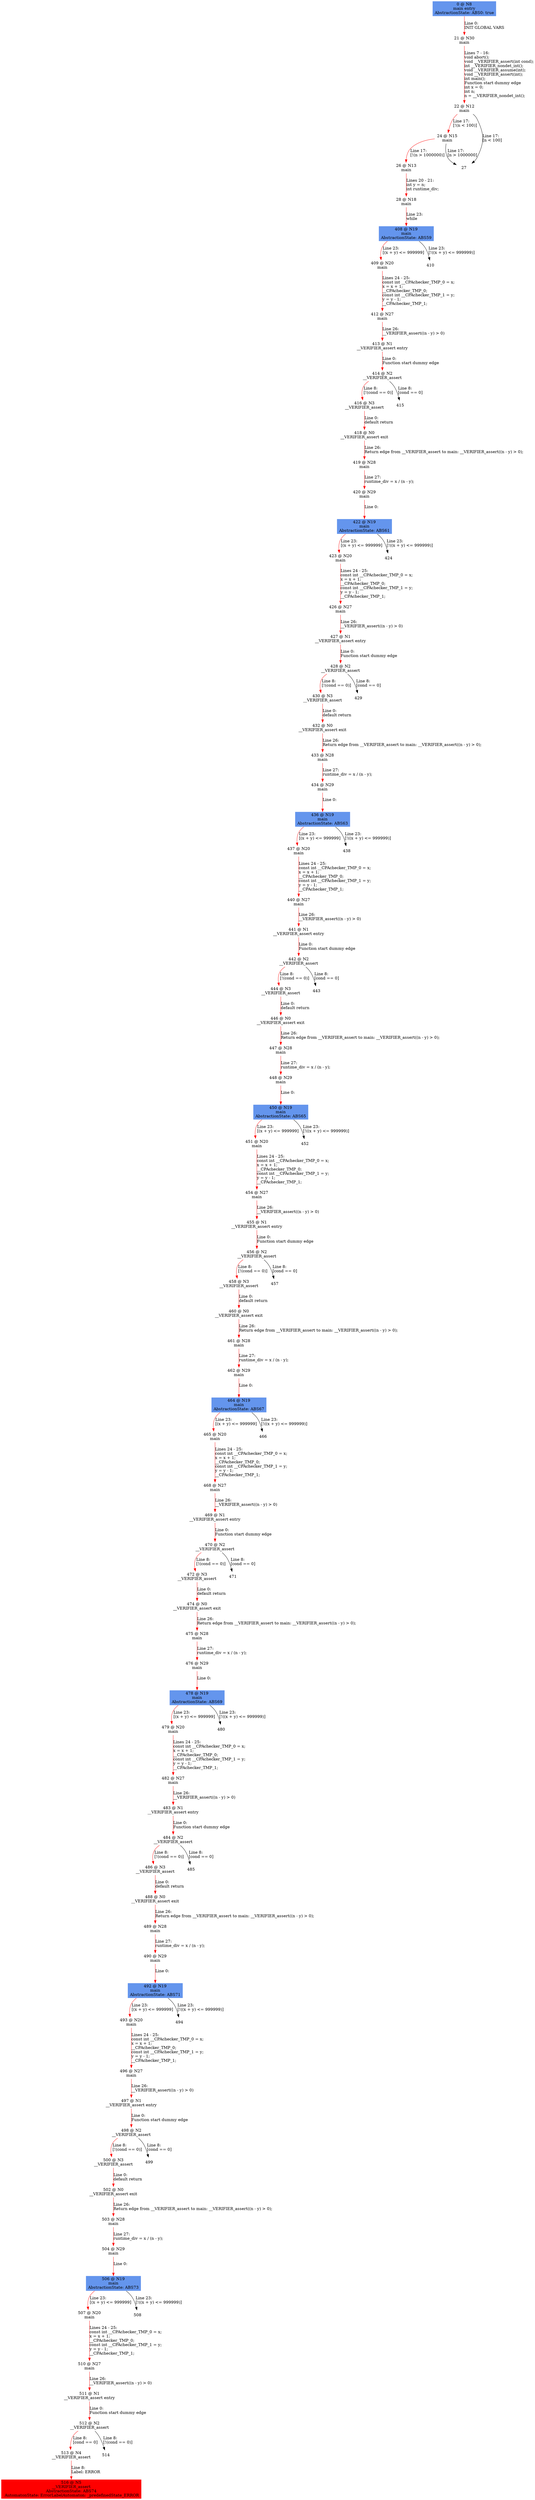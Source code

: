 digraph ARG {
node [style="filled" shape="box" color="white"]
0 [fillcolor="cornflowerblue" label="0 @ N8\nmain entry\nAbstractionState: ABS0: true\n" id="0"]
21 [label="21 @ N30\nmain\n" id="21"]
22 [label="22 @ N12\nmain\n" id="22"]
24 [label="24 @ N15\nmain\n" id="24"]
26 [label="26 @ N13\nmain\n" id="26"]
28 [label="28 @ N18\nmain\n" id="28"]
408 [fillcolor="cornflowerblue" label="408 @ N19\nmain\nAbstractionState: ABS59\n" id="408"]
409 [label="409 @ N20\nmain\n" id="409"]
412 [label="412 @ N27\nmain\n" id="412"]
413 [label="413 @ N1\n__VERIFIER_assert entry\n" id="413"]
414 [label="414 @ N2\n__VERIFIER_assert\n" id="414"]
416 [label="416 @ N3\n__VERIFIER_assert\n" id="416"]
418 [label="418 @ N0\n__VERIFIER_assert exit\n" id="418"]
419 [label="419 @ N28\nmain\n" id="419"]
420 [label="420 @ N29\nmain\n" id="420"]
422 [fillcolor="cornflowerblue" label="422 @ N19\nmain\nAbstractionState: ABS61\n" id="422"]
423 [label="423 @ N20\nmain\n" id="423"]
426 [label="426 @ N27\nmain\n" id="426"]
427 [label="427 @ N1\n__VERIFIER_assert entry\n" id="427"]
428 [label="428 @ N2\n__VERIFIER_assert\n" id="428"]
430 [label="430 @ N3\n__VERIFIER_assert\n" id="430"]
432 [label="432 @ N0\n__VERIFIER_assert exit\n" id="432"]
433 [label="433 @ N28\nmain\n" id="433"]
434 [label="434 @ N29\nmain\n" id="434"]
436 [fillcolor="cornflowerblue" label="436 @ N19\nmain\nAbstractionState: ABS63\n" id="436"]
437 [label="437 @ N20\nmain\n" id="437"]
440 [label="440 @ N27\nmain\n" id="440"]
441 [label="441 @ N1\n__VERIFIER_assert entry\n" id="441"]
442 [label="442 @ N2\n__VERIFIER_assert\n" id="442"]
444 [label="444 @ N3\n__VERIFIER_assert\n" id="444"]
446 [label="446 @ N0\n__VERIFIER_assert exit\n" id="446"]
447 [label="447 @ N28\nmain\n" id="447"]
448 [label="448 @ N29\nmain\n" id="448"]
450 [fillcolor="cornflowerblue" label="450 @ N19\nmain\nAbstractionState: ABS65\n" id="450"]
451 [label="451 @ N20\nmain\n" id="451"]
454 [label="454 @ N27\nmain\n" id="454"]
455 [label="455 @ N1\n__VERIFIER_assert entry\n" id="455"]
456 [label="456 @ N2\n__VERIFIER_assert\n" id="456"]
458 [label="458 @ N3\n__VERIFIER_assert\n" id="458"]
460 [label="460 @ N0\n__VERIFIER_assert exit\n" id="460"]
461 [label="461 @ N28\nmain\n" id="461"]
462 [label="462 @ N29\nmain\n" id="462"]
464 [fillcolor="cornflowerblue" label="464 @ N19\nmain\nAbstractionState: ABS67\n" id="464"]
465 [label="465 @ N20\nmain\n" id="465"]
468 [label="468 @ N27\nmain\n" id="468"]
469 [label="469 @ N1\n__VERIFIER_assert entry\n" id="469"]
470 [label="470 @ N2\n__VERIFIER_assert\n" id="470"]
472 [label="472 @ N3\n__VERIFIER_assert\n" id="472"]
474 [label="474 @ N0\n__VERIFIER_assert exit\n" id="474"]
475 [label="475 @ N28\nmain\n" id="475"]
476 [label="476 @ N29\nmain\n" id="476"]
478 [fillcolor="cornflowerblue" label="478 @ N19\nmain\nAbstractionState: ABS69\n" id="478"]
479 [label="479 @ N20\nmain\n" id="479"]
482 [label="482 @ N27\nmain\n" id="482"]
483 [label="483 @ N1\n__VERIFIER_assert entry\n" id="483"]
484 [label="484 @ N2\n__VERIFIER_assert\n" id="484"]
486 [label="486 @ N3\n__VERIFIER_assert\n" id="486"]
488 [label="488 @ N0\n__VERIFIER_assert exit\n" id="488"]
489 [label="489 @ N28\nmain\n" id="489"]
490 [label="490 @ N29\nmain\n" id="490"]
492 [fillcolor="cornflowerblue" label="492 @ N19\nmain\nAbstractionState: ABS71\n" id="492"]
493 [label="493 @ N20\nmain\n" id="493"]
496 [label="496 @ N27\nmain\n" id="496"]
497 [label="497 @ N1\n__VERIFIER_assert entry\n" id="497"]
498 [label="498 @ N2\n__VERIFIER_assert\n" id="498"]
500 [label="500 @ N3\n__VERIFIER_assert\n" id="500"]
502 [label="502 @ N0\n__VERIFIER_assert exit\n" id="502"]
503 [label="503 @ N28\nmain\n" id="503"]
504 [label="504 @ N29\nmain\n" id="504"]
506 [fillcolor="cornflowerblue" label="506 @ N19\nmain\nAbstractionState: ABS73\n" id="506"]
507 [label="507 @ N20\nmain\n" id="507"]
510 [label="510 @ N27\nmain\n" id="510"]
511 [label="511 @ N1\n__VERIFIER_assert entry\n" id="511"]
512 [label="512 @ N2\n__VERIFIER_assert\n" id="512"]
513 [label="513 @ N4\n__VERIFIER_assert\n" id="513"]
516 [fillcolor="red" label="516 @ N5\n__VERIFIER_assert\nAbstractionState: ABS74\n AutomatonState: ErrorLabelAutomaton: _predefinedState_ERROR\n" id="516"]
0 -> 21 [color="red" label="Line 0: \lINIT GLOBAL VARS\l" id="0 -> 21"]
21 -> 22 [color="red" label="Lines 7 - 16: \lvoid abort();\lvoid __VERIFIER_assert(int cond);\lint __VERIFIER_nondet_int();\lvoid __VERIFIER_assume(int);\lvoid __VERIFIER_assert(int);\lint main();\lFunction start dummy edge\lint x = 0;\lint n;\ln = __VERIFIER_nondet_int();\l" id="21 -> 22"]
22 -> 24 [color="red" label="Line 17: \l[!(n < 100)]\l" id="22 -> 24"]
22 -> 27 [label="Line 17: \l[n < 100]\l" id="22 -> 27"]
24 -> 26 [color="red" label="Line 17: \l[!(n > 1000000)]\l" id="24 -> 26"]
24 -> 27 [label="Line 17: \l[n > 1000000]\l" id="24 -> 27"]
26 -> 28 [color="red" label="Lines 20 - 21: \lint y = n;\lint runtime_div;\l" id="26 -> 28"]
28 -> 408 [color="red" label="Line 23: \lwhile\l" id="28 -> 408"]
408 -> 409 [color="red" label="Line 23: \l[(x + y) <= 999999]\l" id="408 -> 409"]
408 -> 410 [label="Line 23: \l[!((x + y) <= 999999)]\l" id="408 -> 410"]
409 -> 412 [color="red" label="Lines 24 - 25: \lconst int __CPAchecker_TMP_0 = x;\lx = x + 1;\l__CPAchecker_TMP_0;\lconst int __CPAchecker_TMP_1 = y;\ly = y - 1;\l__CPAchecker_TMP_1;\l" id="409 -> 412"]
412 -> 413 [color="red" label="Line 26: \l__VERIFIER_assert((n - y) > 0)\l" id="412 -> 413"]
413 -> 414 [color="red" label="Line 0: \lFunction start dummy edge\l" id="413 -> 414"]
414 -> 415 [label="Line 8: \l[cond == 0]\l" id="414 -> 415"]
414 -> 416 [color="red" label="Line 8: \l[!(cond == 0)]\l" id="414 -> 416"]
416 -> 418 [color="red" label="Line 0: \ldefault return\l" id="416 -> 418"]
418 -> 419 [color="red" label="Line 26: \lReturn edge from __VERIFIER_assert to main: __VERIFIER_assert((n - y) > 0);\l" id="418 -> 419"]
419 -> 420 [color="red" label="Line 27: \lruntime_div = x / (n - y);\l" id="419 -> 420"]
420 -> 422 [color="red" label="Line 0: \l\l" id="420 -> 422"]
422 -> 423 [color="red" label="Line 23: \l[(x + y) <= 999999]\l" id="422 -> 423"]
422 -> 424 [label="Line 23: \l[!((x + y) <= 999999)]\l" id="422 -> 424"]
423 -> 426 [color="red" label="Lines 24 - 25: \lconst int __CPAchecker_TMP_0 = x;\lx = x + 1;\l__CPAchecker_TMP_0;\lconst int __CPAchecker_TMP_1 = y;\ly = y - 1;\l__CPAchecker_TMP_1;\l" id="423 -> 426"]
426 -> 427 [color="red" label="Line 26: \l__VERIFIER_assert((n - y) > 0)\l" id="426 -> 427"]
427 -> 428 [color="red" label="Line 0: \lFunction start dummy edge\l" id="427 -> 428"]
428 -> 429 [label="Line 8: \l[cond == 0]\l" id="428 -> 429"]
428 -> 430 [color="red" label="Line 8: \l[!(cond == 0)]\l" id="428 -> 430"]
430 -> 432 [color="red" label="Line 0: \ldefault return\l" id="430 -> 432"]
432 -> 433 [color="red" label="Line 26: \lReturn edge from __VERIFIER_assert to main: __VERIFIER_assert((n - y) > 0);\l" id="432 -> 433"]
433 -> 434 [color="red" label="Line 27: \lruntime_div = x / (n - y);\l" id="433 -> 434"]
434 -> 436 [color="red" label="Line 0: \l\l" id="434 -> 436"]
436 -> 437 [color="red" label="Line 23: \l[(x + y) <= 999999]\l" id="436 -> 437"]
436 -> 438 [label="Line 23: \l[!((x + y) <= 999999)]\l" id="436 -> 438"]
437 -> 440 [color="red" label="Lines 24 - 25: \lconst int __CPAchecker_TMP_0 = x;\lx = x + 1;\l__CPAchecker_TMP_0;\lconst int __CPAchecker_TMP_1 = y;\ly = y - 1;\l__CPAchecker_TMP_1;\l" id="437 -> 440"]
440 -> 441 [color="red" label="Line 26: \l__VERIFIER_assert((n - y) > 0)\l" id="440 -> 441"]
441 -> 442 [color="red" label="Line 0: \lFunction start dummy edge\l" id="441 -> 442"]
442 -> 443 [label="Line 8: \l[cond == 0]\l" id="442 -> 443"]
442 -> 444 [color="red" label="Line 8: \l[!(cond == 0)]\l" id="442 -> 444"]
444 -> 446 [color="red" label="Line 0: \ldefault return\l" id="444 -> 446"]
446 -> 447 [color="red" label="Line 26: \lReturn edge from __VERIFIER_assert to main: __VERIFIER_assert((n - y) > 0);\l" id="446 -> 447"]
447 -> 448 [color="red" label="Line 27: \lruntime_div = x / (n - y);\l" id="447 -> 448"]
448 -> 450 [color="red" label="Line 0: \l\l" id="448 -> 450"]
450 -> 451 [color="red" label="Line 23: \l[(x + y) <= 999999]\l" id="450 -> 451"]
450 -> 452 [label="Line 23: \l[!((x + y) <= 999999)]\l" id="450 -> 452"]
451 -> 454 [color="red" label="Lines 24 - 25: \lconst int __CPAchecker_TMP_0 = x;\lx = x + 1;\l__CPAchecker_TMP_0;\lconst int __CPAchecker_TMP_1 = y;\ly = y - 1;\l__CPAchecker_TMP_1;\l" id="451 -> 454"]
454 -> 455 [color="red" label="Line 26: \l__VERIFIER_assert((n - y) > 0)\l" id="454 -> 455"]
455 -> 456 [color="red" label="Line 0: \lFunction start dummy edge\l" id="455 -> 456"]
456 -> 457 [label="Line 8: \l[cond == 0]\l" id="456 -> 457"]
456 -> 458 [color="red" label="Line 8: \l[!(cond == 0)]\l" id="456 -> 458"]
458 -> 460 [color="red" label="Line 0: \ldefault return\l" id="458 -> 460"]
460 -> 461 [color="red" label="Line 26: \lReturn edge from __VERIFIER_assert to main: __VERIFIER_assert((n - y) > 0);\l" id="460 -> 461"]
461 -> 462 [color="red" label="Line 27: \lruntime_div = x / (n - y);\l" id="461 -> 462"]
462 -> 464 [color="red" label="Line 0: \l\l" id="462 -> 464"]
464 -> 465 [color="red" label="Line 23: \l[(x + y) <= 999999]\l" id="464 -> 465"]
464 -> 466 [label="Line 23: \l[!((x + y) <= 999999)]\l" id="464 -> 466"]
465 -> 468 [color="red" label="Lines 24 - 25: \lconst int __CPAchecker_TMP_0 = x;\lx = x + 1;\l__CPAchecker_TMP_0;\lconst int __CPAchecker_TMP_1 = y;\ly = y - 1;\l__CPAchecker_TMP_1;\l" id="465 -> 468"]
468 -> 469 [color="red" label="Line 26: \l__VERIFIER_assert((n - y) > 0)\l" id="468 -> 469"]
469 -> 470 [color="red" label="Line 0: \lFunction start dummy edge\l" id="469 -> 470"]
470 -> 471 [label="Line 8: \l[cond == 0]\l" id="470 -> 471"]
470 -> 472 [color="red" label="Line 8: \l[!(cond == 0)]\l" id="470 -> 472"]
472 -> 474 [color="red" label="Line 0: \ldefault return\l" id="472 -> 474"]
474 -> 475 [color="red" label="Line 26: \lReturn edge from __VERIFIER_assert to main: __VERIFIER_assert((n - y) > 0);\l" id="474 -> 475"]
475 -> 476 [color="red" label="Line 27: \lruntime_div = x / (n - y);\l" id="475 -> 476"]
476 -> 478 [color="red" label="Line 0: \l\l" id="476 -> 478"]
478 -> 479 [color="red" label="Line 23: \l[(x + y) <= 999999]\l" id="478 -> 479"]
478 -> 480 [label="Line 23: \l[!((x + y) <= 999999)]\l" id="478 -> 480"]
479 -> 482 [color="red" label="Lines 24 - 25: \lconst int __CPAchecker_TMP_0 = x;\lx = x + 1;\l__CPAchecker_TMP_0;\lconst int __CPAchecker_TMP_1 = y;\ly = y - 1;\l__CPAchecker_TMP_1;\l" id="479 -> 482"]
482 -> 483 [color="red" label="Line 26: \l__VERIFIER_assert((n - y) > 0)\l" id="482 -> 483"]
483 -> 484 [color="red" label="Line 0: \lFunction start dummy edge\l" id="483 -> 484"]
484 -> 485 [label="Line 8: \l[cond == 0]\l" id="484 -> 485"]
484 -> 486 [color="red" label="Line 8: \l[!(cond == 0)]\l" id="484 -> 486"]
486 -> 488 [color="red" label="Line 0: \ldefault return\l" id="486 -> 488"]
488 -> 489 [color="red" label="Line 26: \lReturn edge from __VERIFIER_assert to main: __VERIFIER_assert((n - y) > 0);\l" id="488 -> 489"]
489 -> 490 [color="red" label="Line 27: \lruntime_div = x / (n - y);\l" id="489 -> 490"]
490 -> 492 [color="red" label="Line 0: \l\l" id="490 -> 492"]
492 -> 493 [color="red" label="Line 23: \l[(x + y) <= 999999]\l" id="492 -> 493"]
492 -> 494 [label="Line 23: \l[!((x + y) <= 999999)]\l" id="492 -> 494"]
493 -> 496 [color="red" label="Lines 24 - 25: \lconst int __CPAchecker_TMP_0 = x;\lx = x + 1;\l__CPAchecker_TMP_0;\lconst int __CPAchecker_TMP_1 = y;\ly = y - 1;\l__CPAchecker_TMP_1;\l" id="493 -> 496"]
496 -> 497 [color="red" label="Line 26: \l__VERIFIER_assert((n - y) > 0)\l" id="496 -> 497"]
497 -> 498 [color="red" label="Line 0: \lFunction start dummy edge\l" id="497 -> 498"]
498 -> 499 [label="Line 8: \l[cond == 0]\l" id="498 -> 499"]
498 -> 500 [color="red" label="Line 8: \l[!(cond == 0)]\l" id="498 -> 500"]
500 -> 502 [color="red" label="Line 0: \ldefault return\l" id="500 -> 502"]
502 -> 503 [color="red" label="Line 26: \lReturn edge from __VERIFIER_assert to main: __VERIFIER_assert((n - y) > 0);\l" id="502 -> 503"]
503 -> 504 [color="red" label="Line 27: \lruntime_div = x / (n - y);\l" id="503 -> 504"]
504 -> 506 [color="red" label="Line 0: \l\l" id="504 -> 506"]
506 -> 507 [color="red" label="Line 23: \l[(x + y) <= 999999]\l" id="506 -> 507"]
506 -> 508 [label="Line 23: \l[!((x + y) <= 999999)]\l" id="506 -> 508"]
507 -> 510 [color="red" label="Lines 24 - 25: \lconst int __CPAchecker_TMP_0 = x;\lx = x + 1;\l__CPAchecker_TMP_0;\lconst int __CPAchecker_TMP_1 = y;\ly = y - 1;\l__CPAchecker_TMP_1;\l" id="507 -> 510"]
510 -> 511 [color="red" label="Line 26: \l__VERIFIER_assert((n - y) > 0)\l" id="510 -> 511"]
511 -> 512 [color="red" label="Line 0: \lFunction start dummy edge\l" id="511 -> 512"]
512 -> 513 [color="red" label="Line 8: \l[cond == 0]\l" id="512 -> 513"]
512 -> 514 [label="Line 8: \l[!(cond == 0)]\l" id="512 -> 514"]
513 -> 516 [color="red" label="Line 8: \lLabel: ERROR\l" id="513 -> 516"]
}
